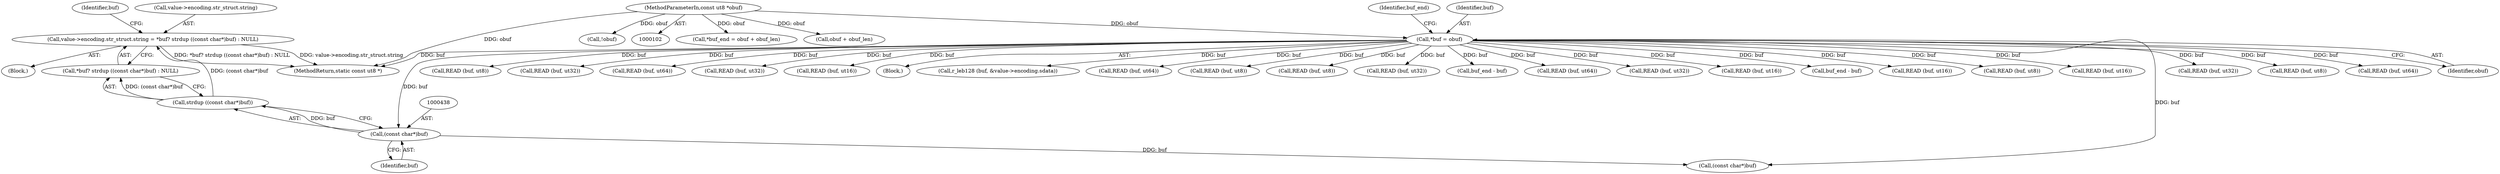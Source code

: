 digraph "0_radare2_2ca9ab45891b6ae8e32b6c28c81eebca059cbe5d_0@pointer" {
"1000425" [label="(Call,value->encoding.str_struct.string = *buf? strdup ((const char*)buf) : NULL)"];
"1000436" [label="(Call,strdup ((const char*)buf))"];
"1000437" [label="(Call,(const char*)buf)"];
"1000112" [label="(Call,*buf = obuf)"];
"1000103" [label="(MethodParameterIn,const ut8 *obuf)"];
"1000112" [label="(Call,*buf = obuf)"];
"1000445" [label="(Call,(const char*)buf)"];
"1000328" [label="(Call,READ (buf, ut32))"];
"1000749" [label="(Call,READ (buf, ut8))"];
"1000782" [label="(Call,READ (buf, ut64))"];
"1000436" [label="(Call,strdup ((const char*)buf))"];
"1000113" [label="(Identifier,buf)"];
"1000116" [label="(Call,*buf_end = obuf + obuf_len)"];
"1000114" [label="(Identifier,obuf)"];
"1000200" [label="(Call,READ (buf, ut8))"];
"1000222" [label="(Call,READ (buf, ut32))"];
"1000437" [label="(Call,(const char*)buf)"];
"1000118" [label="(Call,obuf + obuf_len)"];
"1000233" [label="(Call,READ (buf, ut64))"];
"1000632" [label="(Call,READ (buf, ut32))"];
"1000398" [label="(Call,READ (buf, ut16))"];
"1000442" [label="(Identifier,buf)"];
"1000426" [label="(Call,value->encoding.str_struct.string)"];
"1000133" [label="(Call,!obuf)"];
"1000425" [label="(Call,value->encoding.str_struct.string = *buf? strdup ((const char*)buf) : NULL)"];
"1000103" [label="(MethodParameterIn,const ut8 *obuf)"];
"1000186" [label="(Block,)"];
"1000433" [label="(Call,*buf? strdup ((const char*)buf) : NULL)"];
"1000110" [label="(Block,)"];
"1000614" [label="(Call,r_leb128 (buf, &value->encoding.sdata))"];
"1000738" [label="(Call,READ (buf, ut64))"];
"1000814" [label="(MethodReturn,static const ut8 *)"];
"1000607" [label="(Call,READ (buf, ut8))"];
"1000538" [label="(Call,READ (buf, ut8))"];
"1000771" [label="(Call,READ (buf, ut32))"];
"1000455" [label="(Call,buf_end - buf)"];
"1000420" [label="(Call,READ (buf, ut64))"];
"1000439" [label="(Identifier,buf)"];
"1000409" [label="(Call,READ (buf, ut32))"];
"1000760" [label="(Call,READ (buf, ut16))"];
"1000117" [label="(Identifier,buf_end)"];
"1000702" [label="(Call,buf_end - buf)"];
"1000257" [label="(Call,READ (buf, ut16))"];
"1000793" [label="(Call,READ (buf, ut8))"];
"1000211" [label="(Call,READ (buf, ut16))"];
"1000425" -> "1000186"  [label="AST: "];
"1000425" -> "1000433"  [label="CFG: "];
"1000426" -> "1000425"  [label="AST: "];
"1000433" -> "1000425"  [label="AST: "];
"1000442" -> "1000425"  [label="CFG: "];
"1000425" -> "1000814"  [label="DDG: value->encoding.str_struct.string"];
"1000425" -> "1000814"  [label="DDG: *buf? strdup ((const char*)buf) : NULL"];
"1000436" -> "1000425"  [label="DDG: (const char*)buf"];
"1000436" -> "1000433"  [label="AST: "];
"1000436" -> "1000437"  [label="CFG: "];
"1000437" -> "1000436"  [label="AST: "];
"1000433" -> "1000436"  [label="CFG: "];
"1000436" -> "1000433"  [label="DDG: (const char*)buf"];
"1000437" -> "1000436"  [label="DDG: buf"];
"1000437" -> "1000439"  [label="CFG: "];
"1000438" -> "1000437"  [label="AST: "];
"1000439" -> "1000437"  [label="AST: "];
"1000112" -> "1000437"  [label="DDG: buf"];
"1000437" -> "1000445"  [label="DDG: buf"];
"1000112" -> "1000110"  [label="AST: "];
"1000112" -> "1000114"  [label="CFG: "];
"1000113" -> "1000112"  [label="AST: "];
"1000114" -> "1000112"  [label="AST: "];
"1000117" -> "1000112"  [label="CFG: "];
"1000112" -> "1000814"  [label="DDG: buf"];
"1000103" -> "1000112"  [label="DDG: obuf"];
"1000112" -> "1000200"  [label="DDG: buf"];
"1000112" -> "1000211"  [label="DDG: buf"];
"1000112" -> "1000222"  [label="DDG: buf"];
"1000112" -> "1000233"  [label="DDG: buf"];
"1000112" -> "1000257"  [label="DDG: buf"];
"1000112" -> "1000328"  [label="DDG: buf"];
"1000112" -> "1000398"  [label="DDG: buf"];
"1000112" -> "1000409"  [label="DDG: buf"];
"1000112" -> "1000420"  [label="DDG: buf"];
"1000112" -> "1000445"  [label="DDG: buf"];
"1000112" -> "1000455"  [label="DDG: buf"];
"1000112" -> "1000538"  [label="DDG: buf"];
"1000112" -> "1000607"  [label="DDG: buf"];
"1000112" -> "1000614"  [label="DDG: buf"];
"1000112" -> "1000632"  [label="DDG: buf"];
"1000112" -> "1000702"  [label="DDG: buf"];
"1000112" -> "1000738"  [label="DDG: buf"];
"1000112" -> "1000749"  [label="DDG: buf"];
"1000112" -> "1000760"  [label="DDG: buf"];
"1000112" -> "1000771"  [label="DDG: buf"];
"1000112" -> "1000782"  [label="DDG: buf"];
"1000112" -> "1000793"  [label="DDG: buf"];
"1000103" -> "1000102"  [label="AST: "];
"1000103" -> "1000814"  [label="DDG: obuf"];
"1000103" -> "1000116"  [label="DDG: obuf"];
"1000103" -> "1000118"  [label="DDG: obuf"];
"1000103" -> "1000133"  [label="DDG: obuf"];
}
